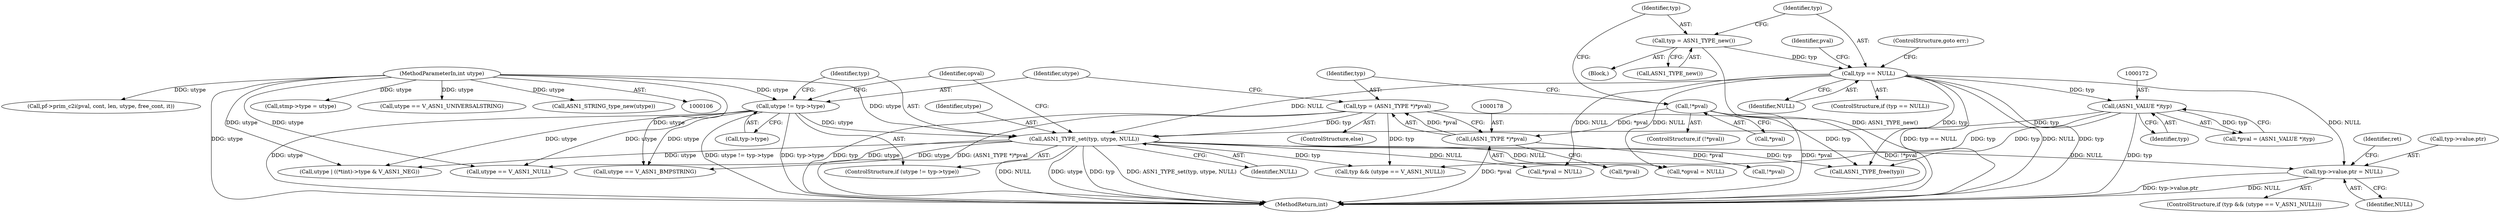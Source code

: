 digraph "0_openssl_f5da52e308a6aeea6d5f3df98c4da295d7e9cc27_0@pointer" {
"1000439" [label="(Call,typ->value.ptr = NULL)"];
"1000187" [label="(Call,ASN1_TYPE_set(typ, utype, NULL))"];
"1000175" [label="(Call,typ = (ASN1_TYPE *)*pval)"];
"1000177" [label="(Call,(ASN1_TYPE *)*pval)"];
"1000156" [label="(Call,!*pval)"];
"1000171" [label="(Call,(ASN1_VALUE *)typ)"];
"1000164" [label="(Call,typ == NULL)"];
"1000160" [label="(Call,typ = ASN1_TYPE_new())"];
"1000182" [label="(Call,utype != typ->type)"];
"1000110" [label="(MethodParameterIn,int utype)"];
"1000189" [label="(Identifier,utype)"];
"1000179" [label="(Call,*pval)"];
"1000173" [label="(Identifier,typ)"];
"1000160" [label="(Call,typ = ASN1_TYPE_new())"];
"1000159" [label="(Block,)"];
"1000141" [label="(Call,pf->prim_c2i(pval, cont, len, utype, free_cont, it))"];
"1000163" [label="(ControlStructure,if (typ == NULL))"];
"1000192" [label="(Identifier,opval)"];
"1000168" [label="(Call,*pval = (ASN1_VALUE *)typ)"];
"1000170" [label="(Identifier,pval)"];
"1000325" [label="(Call,utype == V_ASN1_BMPSTRING)"];
"1000433" [label="(ControlStructure,if (typ && (utype == V_ASN1_NULL)))"];
"1000177" [label="(Call,(ASN1_TYPE *)*pval)"];
"1000464" [label="(MethodReturn,int)"];
"1000296" [label="(Call,utype | ((*tint)->type & V_ASN1_NEG))"];
"1000454" [label="(Call,ASN1_TYPE_free(typ))"];
"1000157" [label="(Call,*pval)"];
"1000445" [label="(Identifier,NULL)"];
"1000174" [label="(ControlStructure,else)"];
"1000427" [label="(Call,*pval = NULL)"];
"1000162" [label="(Call,ASN1_TYPE_new())"];
"1000380" [label="(Call,stmp->type = utype)"];
"1000187" [label="(Call,ASN1_TYPE_set(typ, utype, NULL))"];
"1000176" [label="(Identifier,typ)"];
"1000190" [label="(Identifier,NULL)"];
"1000338" [label="(Call,utype == V_ASN1_UNIVERSALSTRING)"];
"1000447" [label="(Identifier,ret)"];
"1000439" [label="(Call,typ->value.ptr = NULL)"];
"1000440" [label="(Call,typ->value.ptr)"];
"1000434" [label="(Call,typ && (utype == V_ASN1_NULL))"];
"1000458" [label="(Call,*opval = NULL)"];
"1000350" [label="(Call,!*pval)"];
"1000171" [label="(Call,(ASN1_VALUE *)typ)"];
"1000188" [label="(Identifier,typ)"];
"1000181" [label="(ControlStructure,if (utype != typ->type))"];
"1000156" [label="(Call,!*pval)"];
"1000182" [label="(Call,utype != typ->type)"];
"1000356" [label="(Call,ASN1_STRING_type_new(utype))"];
"1000155" [label="(ControlStructure,if (!*pval))"];
"1000166" [label="(Identifier,NULL)"];
"1000165" [label="(Identifier,typ)"];
"1000436" [label="(Call,utype == V_ASN1_NULL)"];
"1000110" [label="(MethodParameterIn,int utype)"];
"1000164" [label="(Call,typ == NULL)"];
"1000183" [label="(Identifier,utype)"];
"1000167" [label="(ControlStructure,goto err;)"];
"1000184" [label="(Call,typ->type)"];
"1000175" [label="(Call,typ = (ASN1_TYPE *)*pval)"];
"1000161" [label="(Identifier,typ)"];
"1000439" -> "1000433"  [label="AST: "];
"1000439" -> "1000445"  [label="CFG: "];
"1000440" -> "1000439"  [label="AST: "];
"1000445" -> "1000439"  [label="AST: "];
"1000447" -> "1000439"  [label="CFG: "];
"1000439" -> "1000464"  [label="DDG: typ->value.ptr"];
"1000439" -> "1000464"  [label="DDG: NULL"];
"1000187" -> "1000439"  [label="DDG: NULL"];
"1000164" -> "1000439"  [label="DDG: NULL"];
"1000187" -> "1000181"  [label="AST: "];
"1000187" -> "1000190"  [label="CFG: "];
"1000188" -> "1000187"  [label="AST: "];
"1000189" -> "1000187"  [label="AST: "];
"1000190" -> "1000187"  [label="AST: "];
"1000192" -> "1000187"  [label="CFG: "];
"1000187" -> "1000464"  [label="DDG: typ"];
"1000187" -> "1000464"  [label="DDG: ASN1_TYPE_set(typ, utype, NULL)"];
"1000187" -> "1000464"  [label="DDG: NULL"];
"1000187" -> "1000464"  [label="DDG: utype"];
"1000175" -> "1000187"  [label="DDG: typ"];
"1000171" -> "1000187"  [label="DDG: typ"];
"1000182" -> "1000187"  [label="DDG: utype"];
"1000110" -> "1000187"  [label="DDG: utype"];
"1000164" -> "1000187"  [label="DDG: NULL"];
"1000187" -> "1000296"  [label="DDG: utype"];
"1000187" -> "1000325"  [label="DDG: utype"];
"1000187" -> "1000427"  [label="DDG: NULL"];
"1000187" -> "1000434"  [label="DDG: typ"];
"1000187" -> "1000436"  [label="DDG: utype"];
"1000187" -> "1000454"  [label="DDG: typ"];
"1000187" -> "1000458"  [label="DDG: NULL"];
"1000175" -> "1000174"  [label="AST: "];
"1000175" -> "1000177"  [label="CFG: "];
"1000176" -> "1000175"  [label="AST: "];
"1000177" -> "1000175"  [label="AST: "];
"1000183" -> "1000175"  [label="CFG: "];
"1000175" -> "1000464"  [label="DDG: typ"];
"1000175" -> "1000464"  [label="DDG: (ASN1_TYPE *)*pval"];
"1000177" -> "1000175"  [label="DDG: *pval"];
"1000175" -> "1000434"  [label="DDG: typ"];
"1000175" -> "1000454"  [label="DDG: typ"];
"1000177" -> "1000179"  [label="CFG: "];
"1000178" -> "1000177"  [label="AST: "];
"1000179" -> "1000177"  [label="AST: "];
"1000177" -> "1000464"  [label="DDG: *pval"];
"1000156" -> "1000177"  [label="DDG: *pval"];
"1000177" -> "1000350"  [label="DDG: *pval"];
"1000156" -> "1000155"  [label="AST: "];
"1000156" -> "1000157"  [label="CFG: "];
"1000157" -> "1000156"  [label="AST: "];
"1000161" -> "1000156"  [label="CFG: "];
"1000176" -> "1000156"  [label="CFG: "];
"1000156" -> "1000464"  [label="DDG: *pval"];
"1000156" -> "1000464"  [label="DDG: !*pval"];
"1000171" -> "1000168"  [label="AST: "];
"1000171" -> "1000173"  [label="CFG: "];
"1000172" -> "1000171"  [label="AST: "];
"1000173" -> "1000171"  [label="AST: "];
"1000168" -> "1000171"  [label="CFG: "];
"1000171" -> "1000464"  [label="DDG: typ"];
"1000171" -> "1000168"  [label="DDG: typ"];
"1000164" -> "1000171"  [label="DDG: typ"];
"1000171" -> "1000434"  [label="DDG: typ"];
"1000171" -> "1000454"  [label="DDG: typ"];
"1000164" -> "1000163"  [label="AST: "];
"1000164" -> "1000166"  [label="CFG: "];
"1000165" -> "1000164"  [label="AST: "];
"1000166" -> "1000164"  [label="AST: "];
"1000167" -> "1000164"  [label="CFG: "];
"1000170" -> "1000164"  [label="CFG: "];
"1000164" -> "1000464"  [label="DDG: typ == NULL"];
"1000164" -> "1000464"  [label="DDG: NULL"];
"1000164" -> "1000464"  [label="DDG: typ"];
"1000160" -> "1000164"  [label="DDG: typ"];
"1000164" -> "1000427"  [label="DDG: NULL"];
"1000164" -> "1000454"  [label="DDG: typ"];
"1000164" -> "1000458"  [label="DDG: NULL"];
"1000160" -> "1000159"  [label="AST: "];
"1000160" -> "1000162"  [label="CFG: "];
"1000161" -> "1000160"  [label="AST: "];
"1000162" -> "1000160"  [label="AST: "];
"1000165" -> "1000160"  [label="CFG: "];
"1000160" -> "1000464"  [label="DDG: ASN1_TYPE_new()"];
"1000182" -> "1000181"  [label="AST: "];
"1000182" -> "1000184"  [label="CFG: "];
"1000183" -> "1000182"  [label="AST: "];
"1000184" -> "1000182"  [label="AST: "];
"1000188" -> "1000182"  [label="CFG: "];
"1000192" -> "1000182"  [label="CFG: "];
"1000182" -> "1000464"  [label="DDG: utype != typ->type"];
"1000182" -> "1000464"  [label="DDG: typ->type"];
"1000182" -> "1000464"  [label="DDG: utype"];
"1000110" -> "1000182"  [label="DDG: utype"];
"1000182" -> "1000296"  [label="DDG: utype"];
"1000182" -> "1000325"  [label="DDG: utype"];
"1000182" -> "1000436"  [label="DDG: utype"];
"1000110" -> "1000106"  [label="AST: "];
"1000110" -> "1000464"  [label="DDG: utype"];
"1000110" -> "1000141"  [label="DDG: utype"];
"1000110" -> "1000296"  [label="DDG: utype"];
"1000110" -> "1000325"  [label="DDG: utype"];
"1000110" -> "1000338"  [label="DDG: utype"];
"1000110" -> "1000356"  [label="DDG: utype"];
"1000110" -> "1000380"  [label="DDG: utype"];
"1000110" -> "1000436"  [label="DDG: utype"];
}
